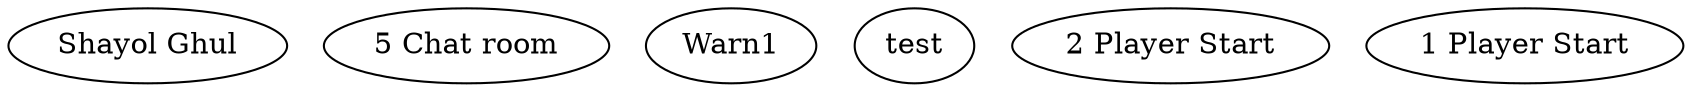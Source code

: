 digraph monster {
room_367 [label="Shayol Ghul"];
room_499 [label="5 Chat room"];
room_578 [label="Warn1"];
room_586 [label="test"];
room_591 [label="2 Player Start"];
room_612 [label="1 Player Start"];
}
